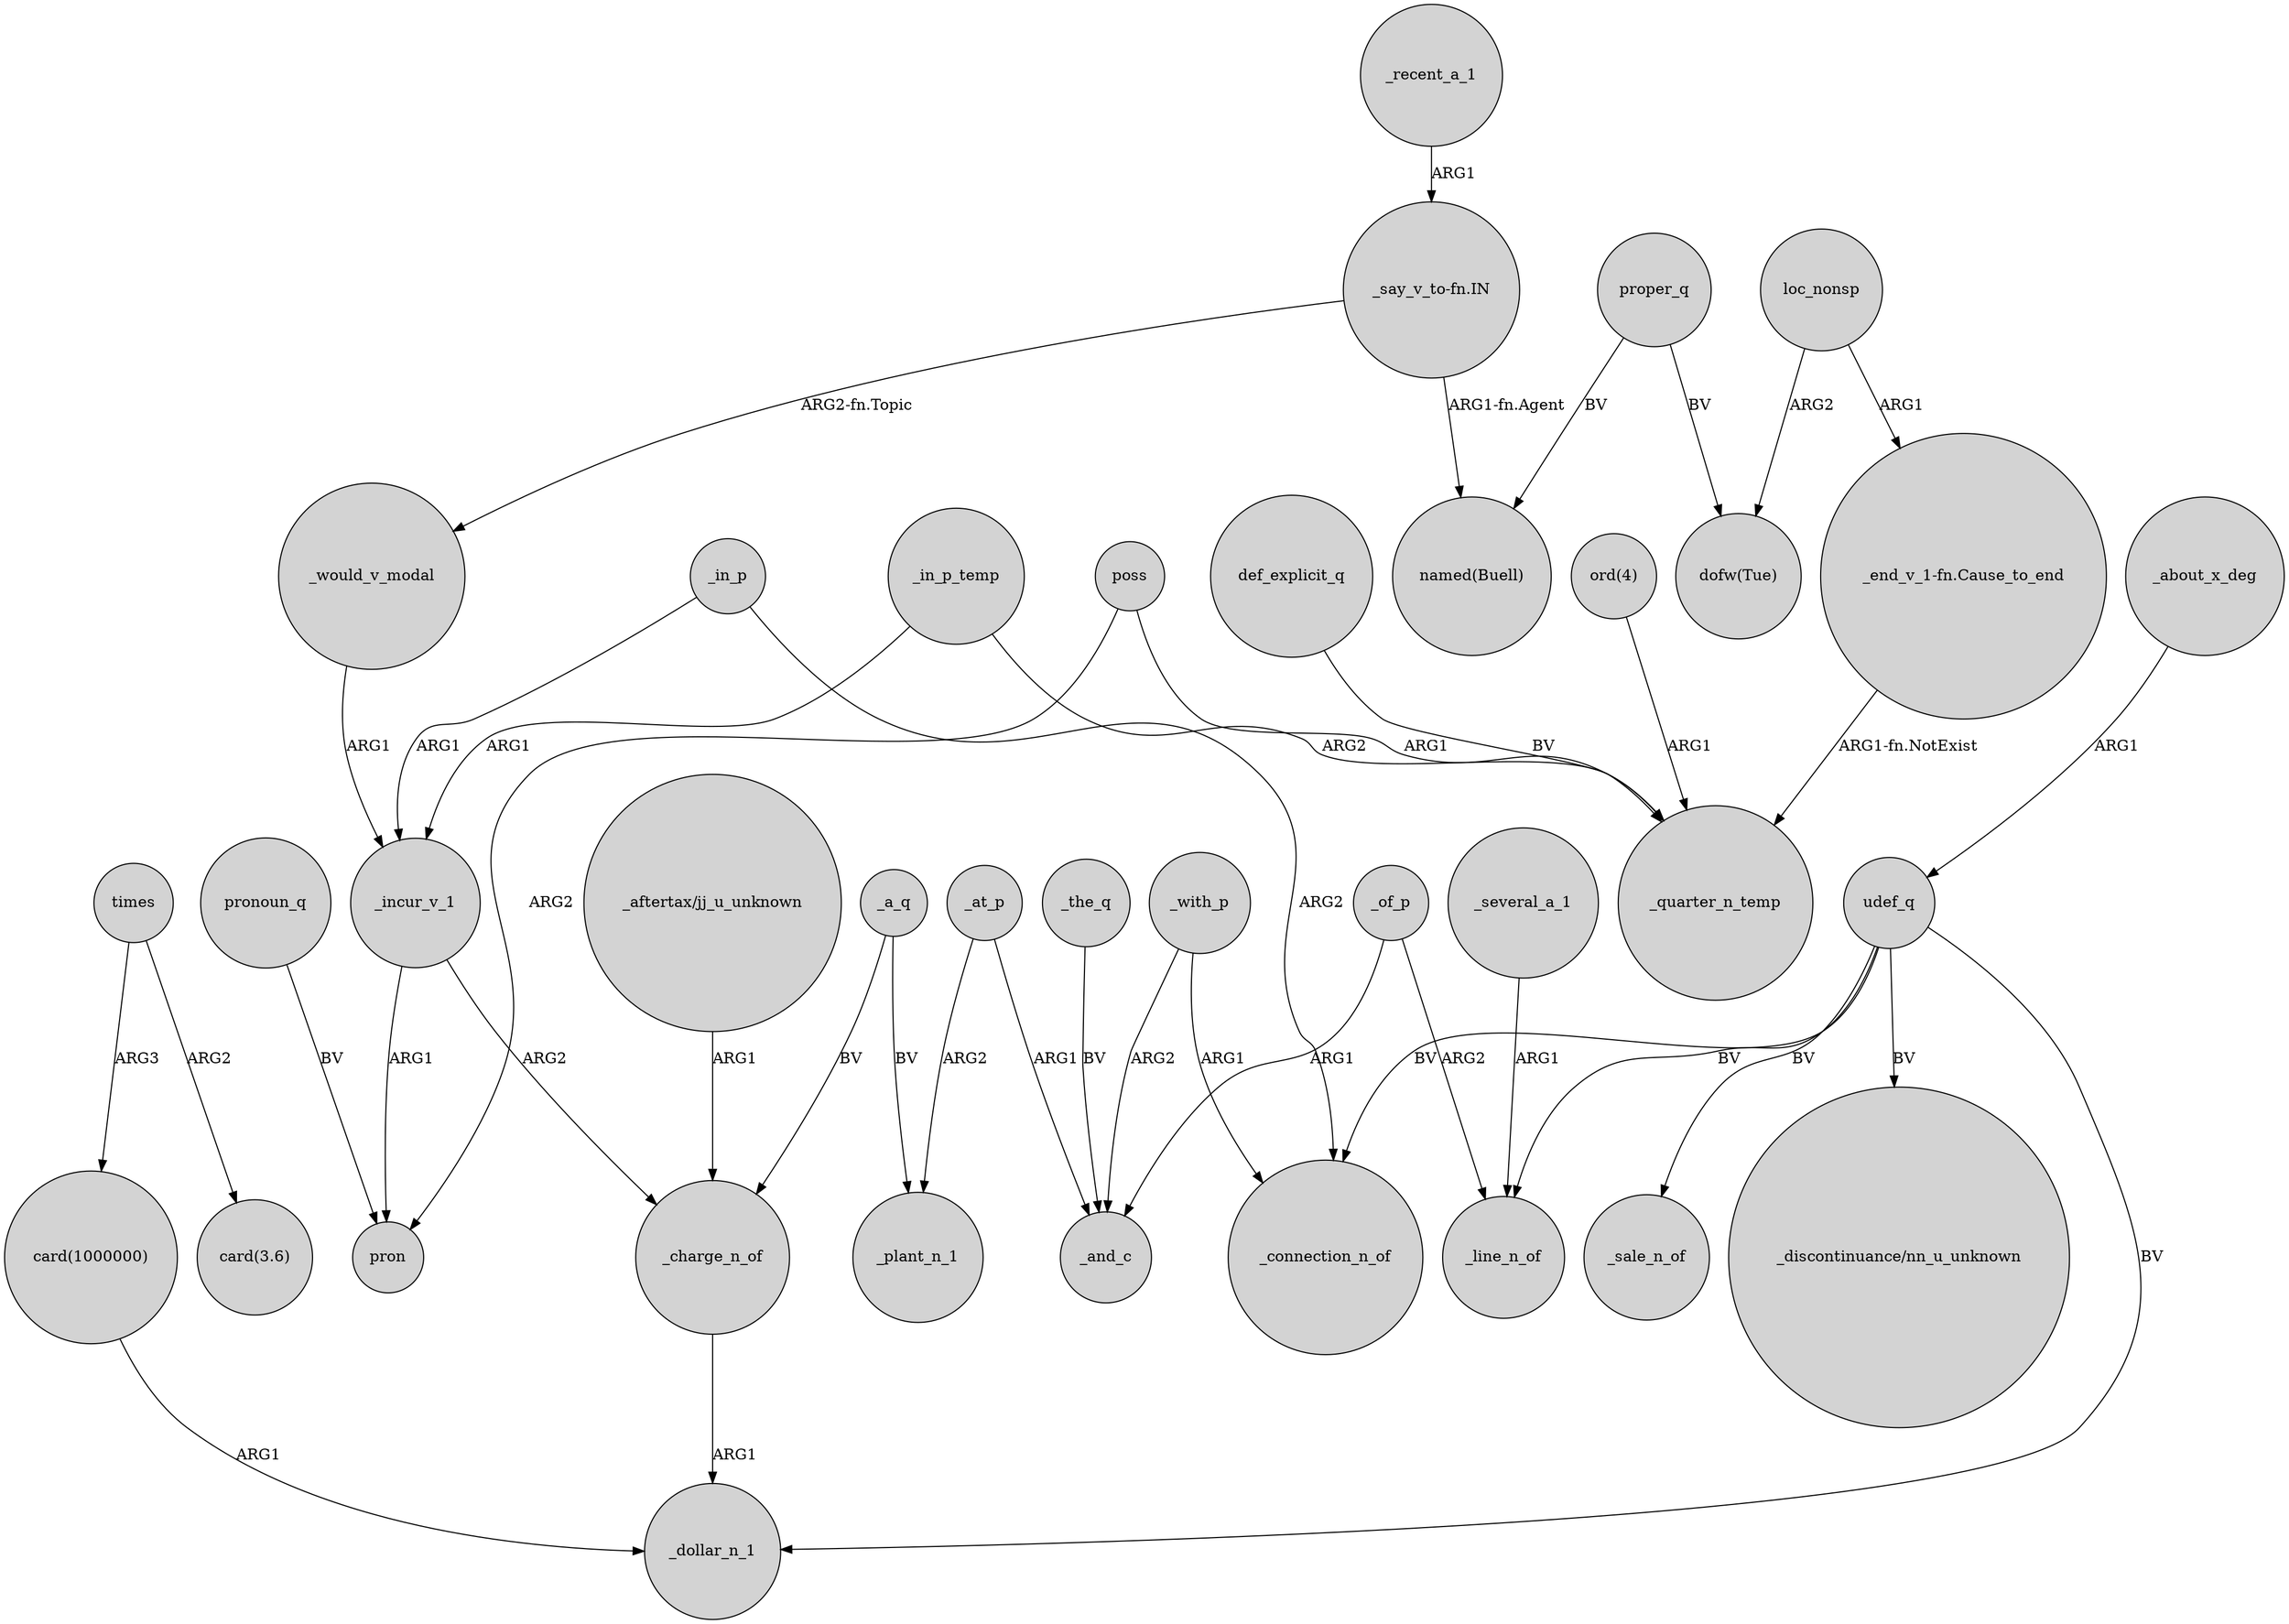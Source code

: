 digraph {
	node [shape=circle style=filled]
	"_say_v_to-fn.IN" -> _would_v_modal [label="ARG2-fn.Topic"]
	_with_p -> _and_c [label=ARG2]
	_the_q -> _and_c [label=BV]
	"card(1000000)" -> _dollar_n_1 [label=ARG1]
	_of_p -> _line_n_of [label=ARG2]
	def_explicit_q -> _quarter_n_temp [label=BV]
	poss -> pron [label=ARG2]
	"_end_v_1-fn.Cause_to_end" -> _quarter_n_temp [label="ARG1-fn.NotExist"]
	_several_a_1 -> _line_n_of [label=ARG1]
	times -> "card(3.6)" [label=ARG2]
	"ord(4)" -> _quarter_n_temp [label=ARG1]
	_a_q -> _charge_n_of [label=BV]
	_at_p -> _plant_n_1 [label=ARG2]
	_recent_a_1 -> "_say_v_to-fn.IN" [label=ARG1]
	_with_p -> _connection_n_of [label=ARG1]
	_in_p -> _connection_n_of [label=ARG2]
	proper_q -> "dofw(Tue)" [label=BV]
	_about_x_deg -> udef_q [label=ARG1]
	_at_p -> _and_c [label=ARG1]
	_in_p_temp -> _quarter_n_temp [label=ARG2]
	_in_p_temp -> _incur_v_1 [label=ARG1]
	_would_v_modal -> _incur_v_1 [label=ARG1]
	pronoun_q -> pron [label=BV]
	_incur_v_1 -> _charge_n_of [label=ARG2]
	proper_q -> "named(Buell)" [label=BV]
	_in_p -> _incur_v_1 [label=ARG1]
	times -> "card(1000000)" [label=ARG3]
	loc_nonsp -> "dofw(Tue)" [label=ARG2]
	udef_q -> _line_n_of [label=BV]
	_charge_n_of -> _dollar_n_1 [label=ARG1]
	_of_p -> _and_c [label=ARG1]
	poss -> _quarter_n_temp [label=ARG1]
	loc_nonsp -> "_end_v_1-fn.Cause_to_end" [label=ARG1]
	"_aftertax/jj_u_unknown" -> _charge_n_of [label=ARG1]
	udef_q -> _connection_n_of [label=BV]
	udef_q -> _sale_n_of [label=BV]
	_incur_v_1 -> pron [label=ARG1]
	udef_q -> "_discontinuance/nn_u_unknown" [label=BV]
	"_say_v_to-fn.IN" -> "named(Buell)" [label="ARG1-fn.Agent"]
	udef_q -> _dollar_n_1 [label=BV]
	_a_q -> _plant_n_1 [label=BV]
}
